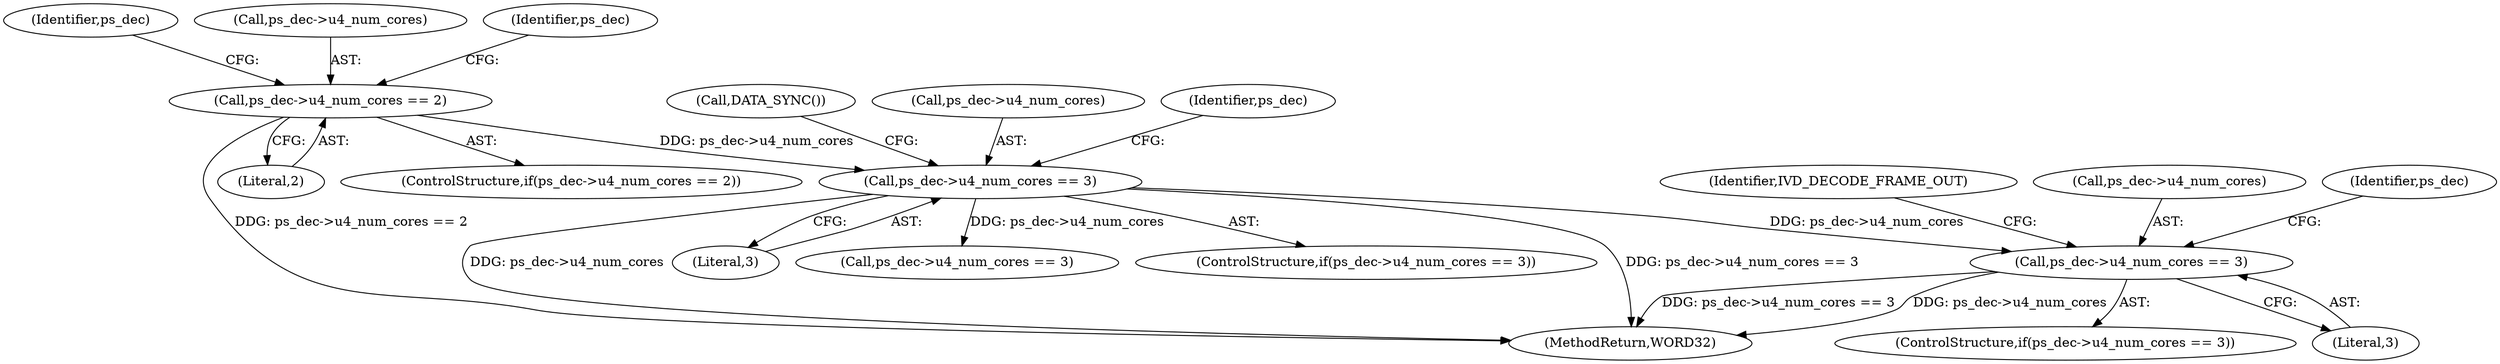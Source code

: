 digraph "0_Android_e629194c62a9a129ce378e08cb1059a8a53f1795@pointer" {
"1001956" [label="(Call,ps_dec->u4_num_cores == 3)"];
"1001679" [label="(Call,ps_dec->u4_num_cores == 3)"];
"1001582" [label="(Call,ps_dec->u4_num_cores == 2)"];
"1001582" [label="(Call,ps_dec->u4_num_cores == 2)"];
"1001955" [label="(ControlStructure,if(ps_dec->u4_num_cores == 3))"];
"1001968" [label="(Identifier,IVD_DECODE_FRAME_OUT)"];
"1001586" [label="(Literal,2)"];
"1001592" [label="(Identifier,ps_dec)"];
"1001778" [label="(Call,ps_dec->u4_num_cores == 3)"];
"1001956" [label="(Call,ps_dec->u4_num_cores == 3)"];
"1001960" [label="(Literal,3)"];
"1001678" [label="(ControlStructure,if(ps_dec->u4_num_cores == 3))"];
"1001687" [label="(Call,DATA_SYNC())"];
"1001957" [label="(Call,ps_dec->u4_num_cores)"];
"1001581" [label="(ControlStructure,if(ps_dec->u4_num_cores == 2))"];
"1001583" [label="(Call,ps_dec->u4_num_cores)"];
"1002124" [label="(MethodReturn,WORD32)"];
"1001677" [label="(Identifier,ps_dec)"];
"1001683" [label="(Literal,3)"];
"1001963" [label="(Identifier,ps_dec)"];
"1001680" [label="(Call,ps_dec->u4_num_cores)"];
"1001679" [label="(Call,ps_dec->u4_num_cores == 3)"];
"1001686" [label="(Identifier,ps_dec)"];
"1001956" -> "1001955"  [label="AST: "];
"1001956" -> "1001960"  [label="CFG: "];
"1001957" -> "1001956"  [label="AST: "];
"1001960" -> "1001956"  [label="AST: "];
"1001963" -> "1001956"  [label="CFG: "];
"1001968" -> "1001956"  [label="CFG: "];
"1001956" -> "1002124"  [label="DDG: ps_dec->u4_num_cores == 3"];
"1001956" -> "1002124"  [label="DDG: ps_dec->u4_num_cores"];
"1001679" -> "1001956"  [label="DDG: ps_dec->u4_num_cores"];
"1001679" -> "1001678"  [label="AST: "];
"1001679" -> "1001683"  [label="CFG: "];
"1001680" -> "1001679"  [label="AST: "];
"1001683" -> "1001679"  [label="AST: "];
"1001686" -> "1001679"  [label="CFG: "];
"1001687" -> "1001679"  [label="CFG: "];
"1001679" -> "1002124"  [label="DDG: ps_dec->u4_num_cores == 3"];
"1001679" -> "1002124"  [label="DDG: ps_dec->u4_num_cores"];
"1001582" -> "1001679"  [label="DDG: ps_dec->u4_num_cores"];
"1001679" -> "1001778"  [label="DDG: ps_dec->u4_num_cores"];
"1001582" -> "1001581"  [label="AST: "];
"1001582" -> "1001586"  [label="CFG: "];
"1001583" -> "1001582"  [label="AST: "];
"1001586" -> "1001582"  [label="AST: "];
"1001592" -> "1001582"  [label="CFG: "];
"1001677" -> "1001582"  [label="CFG: "];
"1001582" -> "1002124"  [label="DDG: ps_dec->u4_num_cores == 2"];
}
